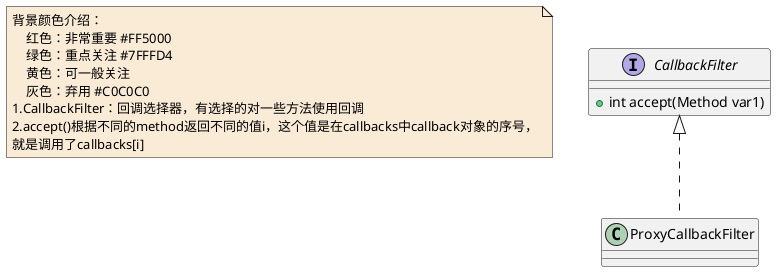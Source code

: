 @startuml

note  as N1 #FAEBD7
    背景颜色介绍：
        红色：非常重要 #FF5000
        绿色：重点关注 #7FFFD4
        黄色：可一般关注
        灰色：弃用 #C0C0C0
    1.CallbackFilter：回调选择器，有选择的对一些方法使用回调
    2.accept()根据不同的method返回不同的值i，这个值是在callbacks中callback对象的序号，
    就是调用了callbacks[i]
end note


interface CallbackFilter
CallbackFilter : +int accept(Method var1)
class ProxyCallbackFilter



CallbackFilter <|.. ProxyCallbackFilter



@enduml